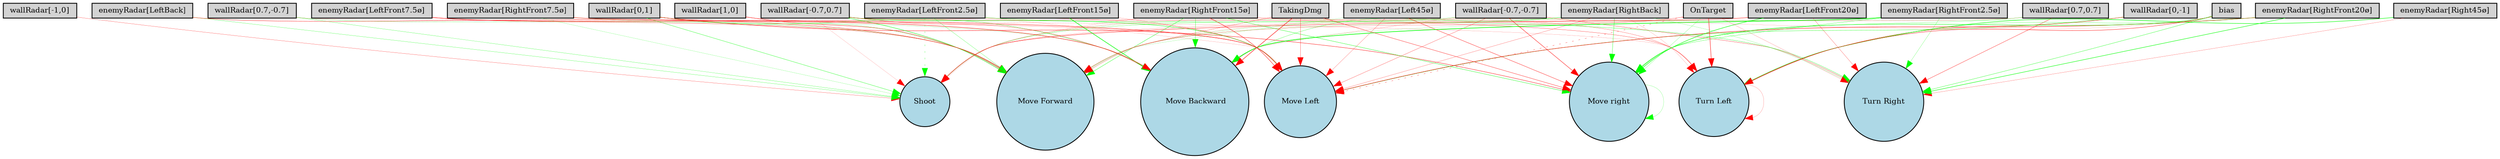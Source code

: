digraph {
	node [fontsize=9 height=0.2 shape=circle width=0.2]
	"wallRadar[1,0]" [fillcolor=lightgray shape=box style=filled]
	"wallRadar[0,1]" [fillcolor=lightgray shape=box style=filled]
	"wallRadar[-1,0]" [fillcolor=lightgray shape=box style=filled]
	"wallRadar[0,-1]" [fillcolor=lightgray shape=box style=filled]
	"wallRadar[0.7,0.7]" [fillcolor=lightgray shape=box style=filled]
	"wallRadar[-0.7,0.7]" [fillcolor=lightgray shape=box style=filled]
	"wallRadar[-0.7,-0.7]" [fillcolor=lightgray shape=box style=filled]
	"wallRadar[0.7,-0.7]" [fillcolor=lightgray shape=box style=filled]
	"enemyRadar[RightBack]" [fillcolor=lightgray shape=box style=filled]
	"enemyRadar[LeftBack]" [fillcolor=lightgray shape=box style=filled]
	"enemyRadar[Right45ø]" [fillcolor=lightgray shape=box style=filled]
	"enemyRadar[Left45ø]" [fillcolor=lightgray shape=box style=filled]
	"enemyRadar[RightFront20ø]" [fillcolor=lightgray shape=box style=filled]
	"enemyRadar[LeftFront20ø]" [fillcolor=lightgray shape=box style=filled]
	"enemyRadar[RightFront15ø]" [fillcolor=lightgray shape=box style=filled]
	"enemyRadar[LeftFront15ø]" [fillcolor=lightgray shape=box style=filled]
	"enemyRadar[RightFront7.5ø]" [fillcolor=lightgray shape=box style=filled]
	"enemyRadar[LeftFront7.5ø]" [fillcolor=lightgray shape=box style=filled]
	"enemyRadar[RightFront2.5ø]" [fillcolor=lightgray shape=box style=filled]
	"enemyRadar[LeftFront2.5ø]" [fillcolor=lightgray shape=box style=filled]
	OnTarget [fillcolor=lightgray shape=box style=filled]
	TakingDmg [fillcolor=lightgray shape=box style=filled]
	bias [fillcolor=lightgray shape=box style=filled]
	Shoot [fillcolor=lightblue style=filled]
	"Move Forward" [fillcolor=lightblue style=filled]
	" Move Backward" [fillcolor=lightblue style=filled]
	"Move Left" [fillcolor=lightblue style=filled]
	"Move right" [fillcolor=lightblue style=filled]
	"Turn Left" [fillcolor=lightblue style=filled]
	"Turn Right" [fillcolor=lightblue style=filled]
	"enemyRadar[RightBack]" -> "Move Forward" [color=green penwidth=0.13376195180579914 style=solid]
	"enemyRadar[LeftBack]" -> Shoot [color=green penwidth=0.2171848046012456 style=solid]
	"wallRadar[0,1]" -> "Move Forward" [color=green penwidth=0.188380551835301 style=solid]
	"enemyRadar[RightFront15ø]" -> " Move Backward" [color=green penwidth=0.2750253186051166 style=solid]
	bias -> "Move right" [color=green penwidth=0.4383782932150315 style=solid]
	OnTarget -> "Move Left" [color=red penwidth=0.27831432954692326 style=dotted]
	"enemyRadar[RightFront20ø]" -> "Turn Left" [color=green penwidth=0.22752113358625678 style=solid]
	"enemyRadar[RightFront15ø]" -> "Turn Left" [color=red penwidth=0.20934032560386653 style=solid]
	"wallRadar[0.7,-0.7]" -> Shoot [color=green penwidth=0.21417735169549917 style=solid]
	"enemyRadar[RightFront7.5ø]" -> " Move Backward" [color=green penwidth=0.13709503553117067 style=solid]
	"enemyRadar[RightFront15ø]" -> Shoot [color=red penwidth=0.1149767611062343 style=solid]
	"enemyRadar[LeftFront2.5ø]" -> "Turn Right" [color=green penwidth=0.2737184462122483 style=solid]
	"enemyRadar[LeftFront7.5ø]" -> "Move Forward" [color=red penwidth=0.2699682410216298 style=solid]
	"Move right" -> "Move right" [color=green penwidth=0.15711019424094697 style=solid]
	"enemyRadar[Left45ø]" -> "Move right" [color=red penwidth=0.33936843184717325 style=solid]
	"wallRadar[0.7,-0.7]" -> "Move Forward" [color=green penwidth=0.17607398897058923 style=solid]
	"enemyRadar[RightFront15ø]" -> "Move Left" [color=red penwidth=0.42328345076081153 style=solid]
	TakingDmg -> "Move right" [color=red penwidth=0.3265096209951553 style=solid]
	"enemyRadar[RightBack]" -> "Move right" [color=green penwidth=0.3074078783451918 style=solid]
	"wallRadar[-0.7,0.7]" -> "Turn Left" [color=red penwidth=0.25610067651673196 style=solid]
	"wallRadar[0,1]" -> " Move Backward" [color=green penwidth=0.28404866152108266 style=solid]
	"wallRadar[0.7,0.7]" -> "Move right" [color=green penwidth=0.20160907995678917 style=solid]
	"enemyRadar[Left45ø]" -> "Move Left" [color=red penwidth=0.17991320439000003 style=solid]
	"enemyRadar[Right45ø]" -> "Turn Left" [color=green penwidth=0.5231097647929127 style=solid]
	"enemyRadar[RightFront2.5ø]" -> "Move Forward" [color=green penwidth=0.12397596599902695 style=solid]
	OnTarget -> "Turn Left" [color=red penwidth=0.46175920102458723 style=solid]
	"wallRadar[1,0]" -> "Move Left" [color=red penwidth=0.18480919680335528 style=solid]
	"enemyRadar[LeftFront15ø]" -> "Move Left" [color=red penwidth=0.16157438057955273 style=solid]
	TakingDmg -> "Move Forward" [color=red penwidth=0.2183004065158371 style=solid]
	"enemyRadar[RightFront2.5ø]" -> " Move Backward" [color=green penwidth=0.7089831952767083 style=solid]
	"wallRadar[-0.7,0.7]" -> Shoot [color=red penwidth=0.10266079952635258 style=solid]
	"enemyRadar[LeftFront15ø]" -> " Move Backward" [color=green penwidth=0.6249467737143224 style=solid]
	"enemyRadar[Left45ø]" -> "Move Forward" [color=green penwidth=0.12579332492707213 style=solid]
	"wallRadar[0.7,0.7]" -> Shoot [color=red penwidth=0.15471278093503377 style=solid]
	"Turn Left" -> "Turn Left" [color=red penwidth=0.14303473992030138 style=solid]
	"enemyRadar[LeftFront20ø]" -> "Turn Right" [color=red penwidth=0.20844389507569366 style=solid]
	bias -> "Turn Right" [color=green penwidth=0.306314214742768 style=solid]
	"enemyRadar[LeftFront20ø]" -> Shoot [color=red penwidth=0.39066919791962706 style=solid]
	"wallRadar[0,1]" -> Shoot [color=green penwidth=0.3125832905558703 style=solid]
	"enemyRadar[RightFront20ø]" -> "Turn Right" [color=green penwidth=0.4981764654717943 style=solid]
	"enemyRadar[Right45ø]" -> "Turn Right" [color=red penwidth=0.18032840807253186 style=solid]
	"wallRadar[1,0]" -> "Move Forward" [color=red penwidth=0.3574660404959511 style=solid]
	TakingDmg -> "Move Left" [color=red penwidth=0.2577805814133539 style=solid]
	"enemyRadar[RightFront2.5ø]" -> "Move right" [color=green penwidth=0.2558910101298867 style=solid]
	OnTarget -> Shoot [color=red penwidth=0.11019800169750185 style=solid]
	bias -> "Turn Left" [color=red penwidth=0.38739787648089474 style=solid]
	"wallRadar[0,1]" -> "Move Left" [color=red penwidth=0.18392641662730802 style=solid]
	"enemyRadar[RightBack]" -> "Turn Right" [color=green penwidth=0.14864851839042947 style=solid]
	"wallRadar[0,-1]" -> "Turn Left" [color=red penwidth=0.3363182339877869 style=solid]
	"enemyRadar[LeftFront2.5ø]" -> "Move Forward" [color=green penwidth=0.20352721571330684 style=solid]
	"wallRadar[-0.7,-0.7]" -> "Turn Right" [color=red penwidth=0.26681358944554123 style=solid]
	TakingDmg -> " Move Backward" [color=red penwidth=0.5101253883804809 style=solid]
	"enemyRadar[RightFront15ø]" -> "Move right" [color=green penwidth=0.339659832252571 style=solid]
	"enemyRadar[LeftBack]" -> "Move Forward" [color=red penwidth=0.3406342513861724 style=solid]
	"wallRadar[-0.7,0.7]" -> "Move Left" [color=green penwidth=0.4219359330733755 style=solid]
	"enemyRadar[RightBack]" -> "Turn Left" [color=red penwidth=0.11381678064605866 style=solid]
	"enemyRadar[LeftFront7.5ø]" -> " Move Backward" [color=red penwidth=0.43745976943116816 style=solid]
	"wallRadar[-0.7,-0.7]" -> Shoot [color=green penwidth=0.21549443347805608 style=solid]
	"wallRadar[-0.7,-0.7]" -> "Move right" [color=red penwidth=0.41964333398494136 style=solid]
	"enemyRadar[RightFront7.5ø]" -> "Move Left" [color=red penwidth=0.40207898390504027 style=solid]
	"enemyRadar[RightBack]" -> "Move Left" [color=red penwidth=0.19477559571184638 style=solid]
	"enemyRadar[RightBack]" -> " Move Backward" [color=green penwidth=0.2321277611700725 style=solid]
	"wallRadar[-0.7,0.7]" -> " Move Backward" [color=red penwidth=0.24301599260991544 style=solid]
	OnTarget -> "Move right" [color=green penwidth=0.1629411852508773 style=solid]
	OnTarget -> "Turn Right" [color=red penwidth=0.13812688333824152 style=solid]
	"wallRadar[0.7,0.7]" -> "Turn Right" [color=red penwidth=0.3092329469852988 style=solid]
	"enemyRadar[LeftFront2.5ø]" -> Shoot [color=green penwidth=0.2424335296210894 style=dotted]
	"wallRadar[0,1]" -> "Move right" [color=red penwidth=0.3942133635904497 style=solid]
	"enemyRadar[RightFront15ø]" -> "Move Forward" [color=green penwidth=0.33172228754247624 style=solid]
	"enemyRadar[RightFront20ø]" -> " Move Backward" [color=green penwidth=0.11621053438460077 style=solid]
	"wallRadar[-0.7,0.7]" -> "Move Forward" [color=green penwidth=0.42429044528163373 style=solid]
	"enemyRadar[LeftFront20ø]" -> "Move right" [color=green penwidth=0.5236618720511756 style=solid]
	"wallRadar[-1,0]" -> Shoot [color=red penwidth=0.21243833756527053 style=solid]
	bias -> "Move Forward" [color=red penwidth=0.10203551805338829 style=solid]
	"enemyRadar[RightBack]" -> Shoot [color=green penwidth=0.10687954490596248 style=solid]
	"enemyRadar[RightFront7.5ø]" -> Shoot [color=green penwidth=0.1368054851557371 style=solid]
	"enemyRadar[RightFront20ø]" -> "Move Left" [color=red penwidth=0.4659473971524677 style=solid]
	"enemyRadar[LeftFront2.5ø]" -> "Move Left" [color=red penwidth=0.1107053991382303 style=solid]
	"wallRadar[0,-1]" -> "Move Left" [color=green penwidth=0.300251916906505 style=solid]
	"wallRadar[-0.7,-0.7]" -> " Move Backward" [color=red penwidth=0.1321925256898553 style=solid]
	OnTarget -> "Move Forward" [color=red penwidth=0.18939283443848082 style=solid]
	"wallRadar[0.7,-0.7]" -> "Turn Left" [color=red penwidth=0.11653451643597502 style=solid]
	"wallRadar[-0.7,-0.7]" -> "Move Left" [color=red penwidth=0.22687913070909255 style=solid]
	"enemyRadar[RightFront2.5ø]" -> "Turn Right" [color=green penwidth=0.1797741443480847 style=solid]
}
